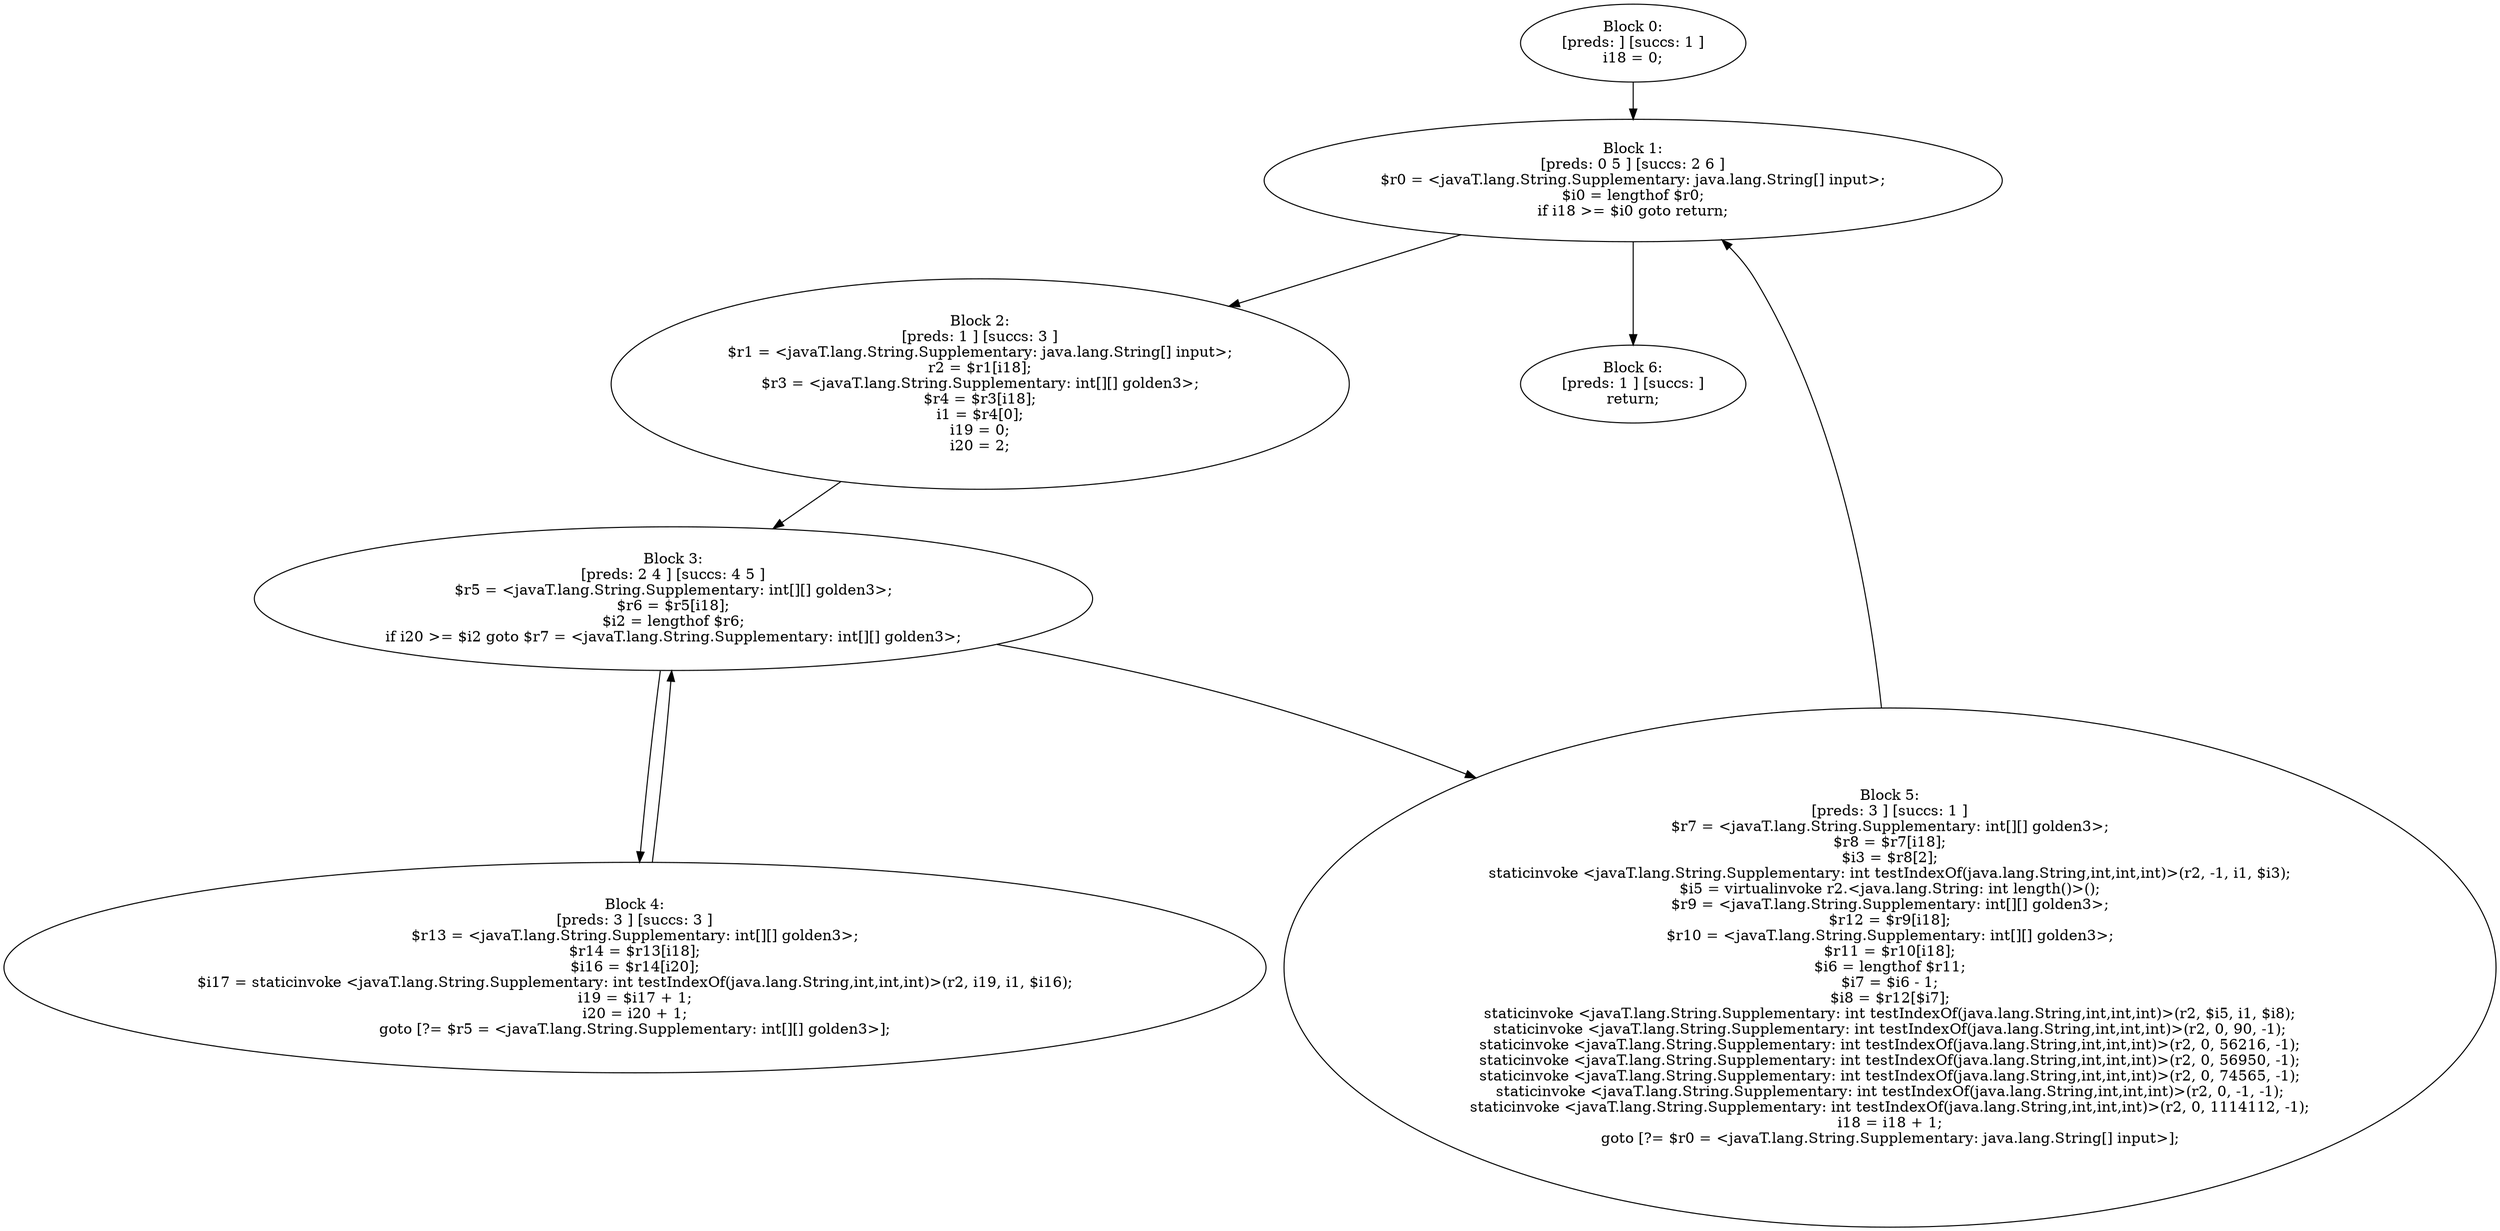 digraph "unitGraph" {
    "Block 0:
[preds: ] [succs: 1 ]
i18 = 0;
"
    "Block 1:
[preds: 0 5 ] [succs: 2 6 ]
$r0 = <javaT.lang.String.Supplementary: java.lang.String[] input>;
$i0 = lengthof $r0;
if i18 >= $i0 goto return;
"
    "Block 2:
[preds: 1 ] [succs: 3 ]
$r1 = <javaT.lang.String.Supplementary: java.lang.String[] input>;
r2 = $r1[i18];
$r3 = <javaT.lang.String.Supplementary: int[][] golden3>;
$r4 = $r3[i18];
i1 = $r4[0];
i19 = 0;
i20 = 2;
"
    "Block 3:
[preds: 2 4 ] [succs: 4 5 ]
$r5 = <javaT.lang.String.Supplementary: int[][] golden3>;
$r6 = $r5[i18];
$i2 = lengthof $r6;
if i20 >= $i2 goto $r7 = <javaT.lang.String.Supplementary: int[][] golden3>;
"
    "Block 4:
[preds: 3 ] [succs: 3 ]
$r13 = <javaT.lang.String.Supplementary: int[][] golden3>;
$r14 = $r13[i18];
$i16 = $r14[i20];
$i17 = staticinvoke <javaT.lang.String.Supplementary: int testIndexOf(java.lang.String,int,int,int)>(r2, i19, i1, $i16);
i19 = $i17 + 1;
i20 = i20 + 1;
goto [?= $r5 = <javaT.lang.String.Supplementary: int[][] golden3>];
"
    "Block 5:
[preds: 3 ] [succs: 1 ]
$r7 = <javaT.lang.String.Supplementary: int[][] golden3>;
$r8 = $r7[i18];
$i3 = $r8[2];
staticinvoke <javaT.lang.String.Supplementary: int testIndexOf(java.lang.String,int,int,int)>(r2, -1, i1, $i3);
$i5 = virtualinvoke r2.<java.lang.String: int length()>();
$r9 = <javaT.lang.String.Supplementary: int[][] golden3>;
$r12 = $r9[i18];
$r10 = <javaT.lang.String.Supplementary: int[][] golden3>;
$r11 = $r10[i18];
$i6 = lengthof $r11;
$i7 = $i6 - 1;
$i8 = $r12[$i7];
staticinvoke <javaT.lang.String.Supplementary: int testIndexOf(java.lang.String,int,int,int)>(r2, $i5, i1, $i8);
staticinvoke <javaT.lang.String.Supplementary: int testIndexOf(java.lang.String,int,int,int)>(r2, 0, 90, -1);
staticinvoke <javaT.lang.String.Supplementary: int testIndexOf(java.lang.String,int,int,int)>(r2, 0, 56216, -1);
staticinvoke <javaT.lang.String.Supplementary: int testIndexOf(java.lang.String,int,int,int)>(r2, 0, 56950, -1);
staticinvoke <javaT.lang.String.Supplementary: int testIndexOf(java.lang.String,int,int,int)>(r2, 0, 74565, -1);
staticinvoke <javaT.lang.String.Supplementary: int testIndexOf(java.lang.String,int,int,int)>(r2, 0, -1, -1);
staticinvoke <javaT.lang.String.Supplementary: int testIndexOf(java.lang.String,int,int,int)>(r2, 0, 1114112, -1);
i18 = i18 + 1;
goto [?= $r0 = <javaT.lang.String.Supplementary: java.lang.String[] input>];
"
    "Block 6:
[preds: 1 ] [succs: ]
return;
"
    "Block 0:
[preds: ] [succs: 1 ]
i18 = 0;
"->"Block 1:
[preds: 0 5 ] [succs: 2 6 ]
$r0 = <javaT.lang.String.Supplementary: java.lang.String[] input>;
$i0 = lengthof $r0;
if i18 >= $i0 goto return;
";
    "Block 1:
[preds: 0 5 ] [succs: 2 6 ]
$r0 = <javaT.lang.String.Supplementary: java.lang.String[] input>;
$i0 = lengthof $r0;
if i18 >= $i0 goto return;
"->"Block 2:
[preds: 1 ] [succs: 3 ]
$r1 = <javaT.lang.String.Supplementary: java.lang.String[] input>;
r2 = $r1[i18];
$r3 = <javaT.lang.String.Supplementary: int[][] golden3>;
$r4 = $r3[i18];
i1 = $r4[0];
i19 = 0;
i20 = 2;
";
    "Block 1:
[preds: 0 5 ] [succs: 2 6 ]
$r0 = <javaT.lang.String.Supplementary: java.lang.String[] input>;
$i0 = lengthof $r0;
if i18 >= $i0 goto return;
"->"Block 6:
[preds: 1 ] [succs: ]
return;
";
    "Block 2:
[preds: 1 ] [succs: 3 ]
$r1 = <javaT.lang.String.Supplementary: java.lang.String[] input>;
r2 = $r1[i18];
$r3 = <javaT.lang.String.Supplementary: int[][] golden3>;
$r4 = $r3[i18];
i1 = $r4[0];
i19 = 0;
i20 = 2;
"->"Block 3:
[preds: 2 4 ] [succs: 4 5 ]
$r5 = <javaT.lang.String.Supplementary: int[][] golden3>;
$r6 = $r5[i18];
$i2 = lengthof $r6;
if i20 >= $i2 goto $r7 = <javaT.lang.String.Supplementary: int[][] golden3>;
";
    "Block 3:
[preds: 2 4 ] [succs: 4 5 ]
$r5 = <javaT.lang.String.Supplementary: int[][] golden3>;
$r6 = $r5[i18];
$i2 = lengthof $r6;
if i20 >= $i2 goto $r7 = <javaT.lang.String.Supplementary: int[][] golden3>;
"->"Block 4:
[preds: 3 ] [succs: 3 ]
$r13 = <javaT.lang.String.Supplementary: int[][] golden3>;
$r14 = $r13[i18];
$i16 = $r14[i20];
$i17 = staticinvoke <javaT.lang.String.Supplementary: int testIndexOf(java.lang.String,int,int,int)>(r2, i19, i1, $i16);
i19 = $i17 + 1;
i20 = i20 + 1;
goto [?= $r5 = <javaT.lang.String.Supplementary: int[][] golden3>];
";
    "Block 3:
[preds: 2 4 ] [succs: 4 5 ]
$r5 = <javaT.lang.String.Supplementary: int[][] golden3>;
$r6 = $r5[i18];
$i2 = lengthof $r6;
if i20 >= $i2 goto $r7 = <javaT.lang.String.Supplementary: int[][] golden3>;
"->"Block 5:
[preds: 3 ] [succs: 1 ]
$r7 = <javaT.lang.String.Supplementary: int[][] golden3>;
$r8 = $r7[i18];
$i3 = $r8[2];
staticinvoke <javaT.lang.String.Supplementary: int testIndexOf(java.lang.String,int,int,int)>(r2, -1, i1, $i3);
$i5 = virtualinvoke r2.<java.lang.String: int length()>();
$r9 = <javaT.lang.String.Supplementary: int[][] golden3>;
$r12 = $r9[i18];
$r10 = <javaT.lang.String.Supplementary: int[][] golden3>;
$r11 = $r10[i18];
$i6 = lengthof $r11;
$i7 = $i6 - 1;
$i8 = $r12[$i7];
staticinvoke <javaT.lang.String.Supplementary: int testIndexOf(java.lang.String,int,int,int)>(r2, $i5, i1, $i8);
staticinvoke <javaT.lang.String.Supplementary: int testIndexOf(java.lang.String,int,int,int)>(r2, 0, 90, -1);
staticinvoke <javaT.lang.String.Supplementary: int testIndexOf(java.lang.String,int,int,int)>(r2, 0, 56216, -1);
staticinvoke <javaT.lang.String.Supplementary: int testIndexOf(java.lang.String,int,int,int)>(r2, 0, 56950, -1);
staticinvoke <javaT.lang.String.Supplementary: int testIndexOf(java.lang.String,int,int,int)>(r2, 0, 74565, -1);
staticinvoke <javaT.lang.String.Supplementary: int testIndexOf(java.lang.String,int,int,int)>(r2, 0, -1, -1);
staticinvoke <javaT.lang.String.Supplementary: int testIndexOf(java.lang.String,int,int,int)>(r2, 0, 1114112, -1);
i18 = i18 + 1;
goto [?= $r0 = <javaT.lang.String.Supplementary: java.lang.String[] input>];
";
    "Block 4:
[preds: 3 ] [succs: 3 ]
$r13 = <javaT.lang.String.Supplementary: int[][] golden3>;
$r14 = $r13[i18];
$i16 = $r14[i20];
$i17 = staticinvoke <javaT.lang.String.Supplementary: int testIndexOf(java.lang.String,int,int,int)>(r2, i19, i1, $i16);
i19 = $i17 + 1;
i20 = i20 + 1;
goto [?= $r5 = <javaT.lang.String.Supplementary: int[][] golden3>];
"->"Block 3:
[preds: 2 4 ] [succs: 4 5 ]
$r5 = <javaT.lang.String.Supplementary: int[][] golden3>;
$r6 = $r5[i18];
$i2 = lengthof $r6;
if i20 >= $i2 goto $r7 = <javaT.lang.String.Supplementary: int[][] golden3>;
";
    "Block 5:
[preds: 3 ] [succs: 1 ]
$r7 = <javaT.lang.String.Supplementary: int[][] golden3>;
$r8 = $r7[i18];
$i3 = $r8[2];
staticinvoke <javaT.lang.String.Supplementary: int testIndexOf(java.lang.String,int,int,int)>(r2, -1, i1, $i3);
$i5 = virtualinvoke r2.<java.lang.String: int length()>();
$r9 = <javaT.lang.String.Supplementary: int[][] golden3>;
$r12 = $r9[i18];
$r10 = <javaT.lang.String.Supplementary: int[][] golden3>;
$r11 = $r10[i18];
$i6 = lengthof $r11;
$i7 = $i6 - 1;
$i8 = $r12[$i7];
staticinvoke <javaT.lang.String.Supplementary: int testIndexOf(java.lang.String,int,int,int)>(r2, $i5, i1, $i8);
staticinvoke <javaT.lang.String.Supplementary: int testIndexOf(java.lang.String,int,int,int)>(r2, 0, 90, -1);
staticinvoke <javaT.lang.String.Supplementary: int testIndexOf(java.lang.String,int,int,int)>(r2, 0, 56216, -1);
staticinvoke <javaT.lang.String.Supplementary: int testIndexOf(java.lang.String,int,int,int)>(r2, 0, 56950, -1);
staticinvoke <javaT.lang.String.Supplementary: int testIndexOf(java.lang.String,int,int,int)>(r2, 0, 74565, -1);
staticinvoke <javaT.lang.String.Supplementary: int testIndexOf(java.lang.String,int,int,int)>(r2, 0, -1, -1);
staticinvoke <javaT.lang.String.Supplementary: int testIndexOf(java.lang.String,int,int,int)>(r2, 0, 1114112, -1);
i18 = i18 + 1;
goto [?= $r0 = <javaT.lang.String.Supplementary: java.lang.String[] input>];
"->"Block 1:
[preds: 0 5 ] [succs: 2 6 ]
$r0 = <javaT.lang.String.Supplementary: java.lang.String[] input>;
$i0 = lengthof $r0;
if i18 >= $i0 goto return;
";
}

